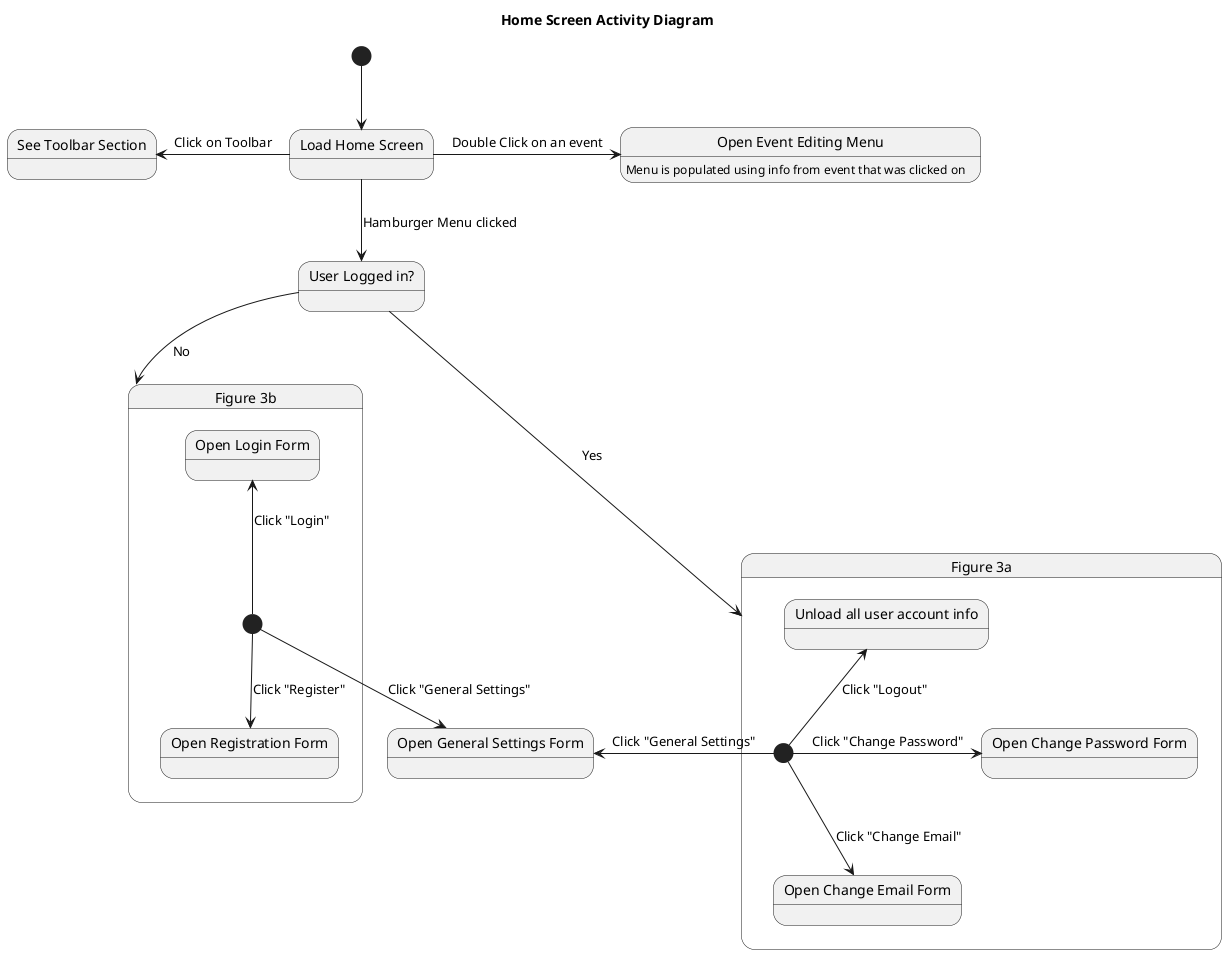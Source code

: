 @startuml

title Home Screen Activity Diagram

state "Load Home Screen" as hs
state "User Logged in?" as hm
state "Open General Settings Form" as genset

[*] --> hs
hs --> hm : Hamburger Menu clicked

hm -right-> 3a : Yes
state "Figure 3a" as 3a {
  state "Open Change Email Form" as email
  state "Open Change Password Form" as pass
  state "Unload all user account info" as logout
  
  [*] -left-> genset : Click "General Settings"
  [*] -down-> email : Click "Change Email"
  [*] -right-> pass : Click "Change Password"
  [*] -up-> logout : Click "Logout"
}

hm -down-> 3b : No
state "Figure 3b" as 3b {
  state "Open Login Form" as login
  state "Open Registration Form" as register
  
  [*] --> genset : Click "General Settings"
  [*] -up-> login : Click "Login"
  [*] -down-> register : Click "Register"
}

state "Open Event Editing Menu" as event
event : Menu is populated using info from event that was clicked on
hs -right-> event : Double Click on an event

state "See Toolbar Section" as toolbar
hs -left-> toolbar : Click on Toolbar

@enduml